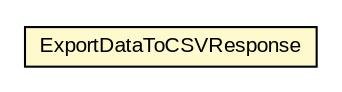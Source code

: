 #!/usr/local/bin/dot
#
# Class diagram 
# Generated by UMLGraph version R5_6-24-gf6e263 (http://www.umlgraph.org/)
#

digraph G {
	edge [fontname="arial",fontsize=10,labelfontname="arial",labelfontsize=10];
	node [fontname="arial",fontsize=10,shape=plaintext];
	nodesep=0.25;
	ranksep=0.5;
	// org.miloss.fgsms.services.interfaces.reportingservice.ExportDataToCSVResponse
	c368167 [label=<<table title="org.miloss.fgsms.services.interfaces.reportingservice.ExportDataToCSVResponse" border="0" cellborder="1" cellspacing="0" cellpadding="2" port="p" bgcolor="lemonChiffon" href="./ExportDataToCSVResponse.html">
		<tr><td><table border="0" cellspacing="0" cellpadding="1">
<tr><td align="center" balign="center"> ExportDataToCSVResponse </td></tr>
		</table></td></tr>
		</table>>, URL="./ExportDataToCSVResponse.html", fontname="arial", fontcolor="black", fontsize=10.0];
}

